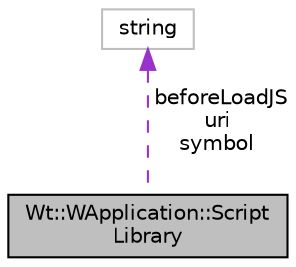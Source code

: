 digraph "Wt::WApplication::ScriptLibrary"
{
 // LATEX_PDF_SIZE
  edge [fontname="Helvetica",fontsize="10",labelfontname="Helvetica",labelfontsize="10"];
  node [fontname="Helvetica",fontsize="10",shape=record];
  Node1 [label="Wt::WApplication::Script\lLibrary",height=0.2,width=0.4,color="black", fillcolor="grey75", style="filled", fontcolor="black",tooltip=" "];
  Node2 -> Node1 [dir="back",color="darkorchid3",fontsize="10",style="dashed",label=" beforeLoadJS\nuri\nsymbol" ];
  Node2 [label="string",height=0.2,width=0.4,color="grey75", fillcolor="white", style="filled",tooltip=" "];
}
